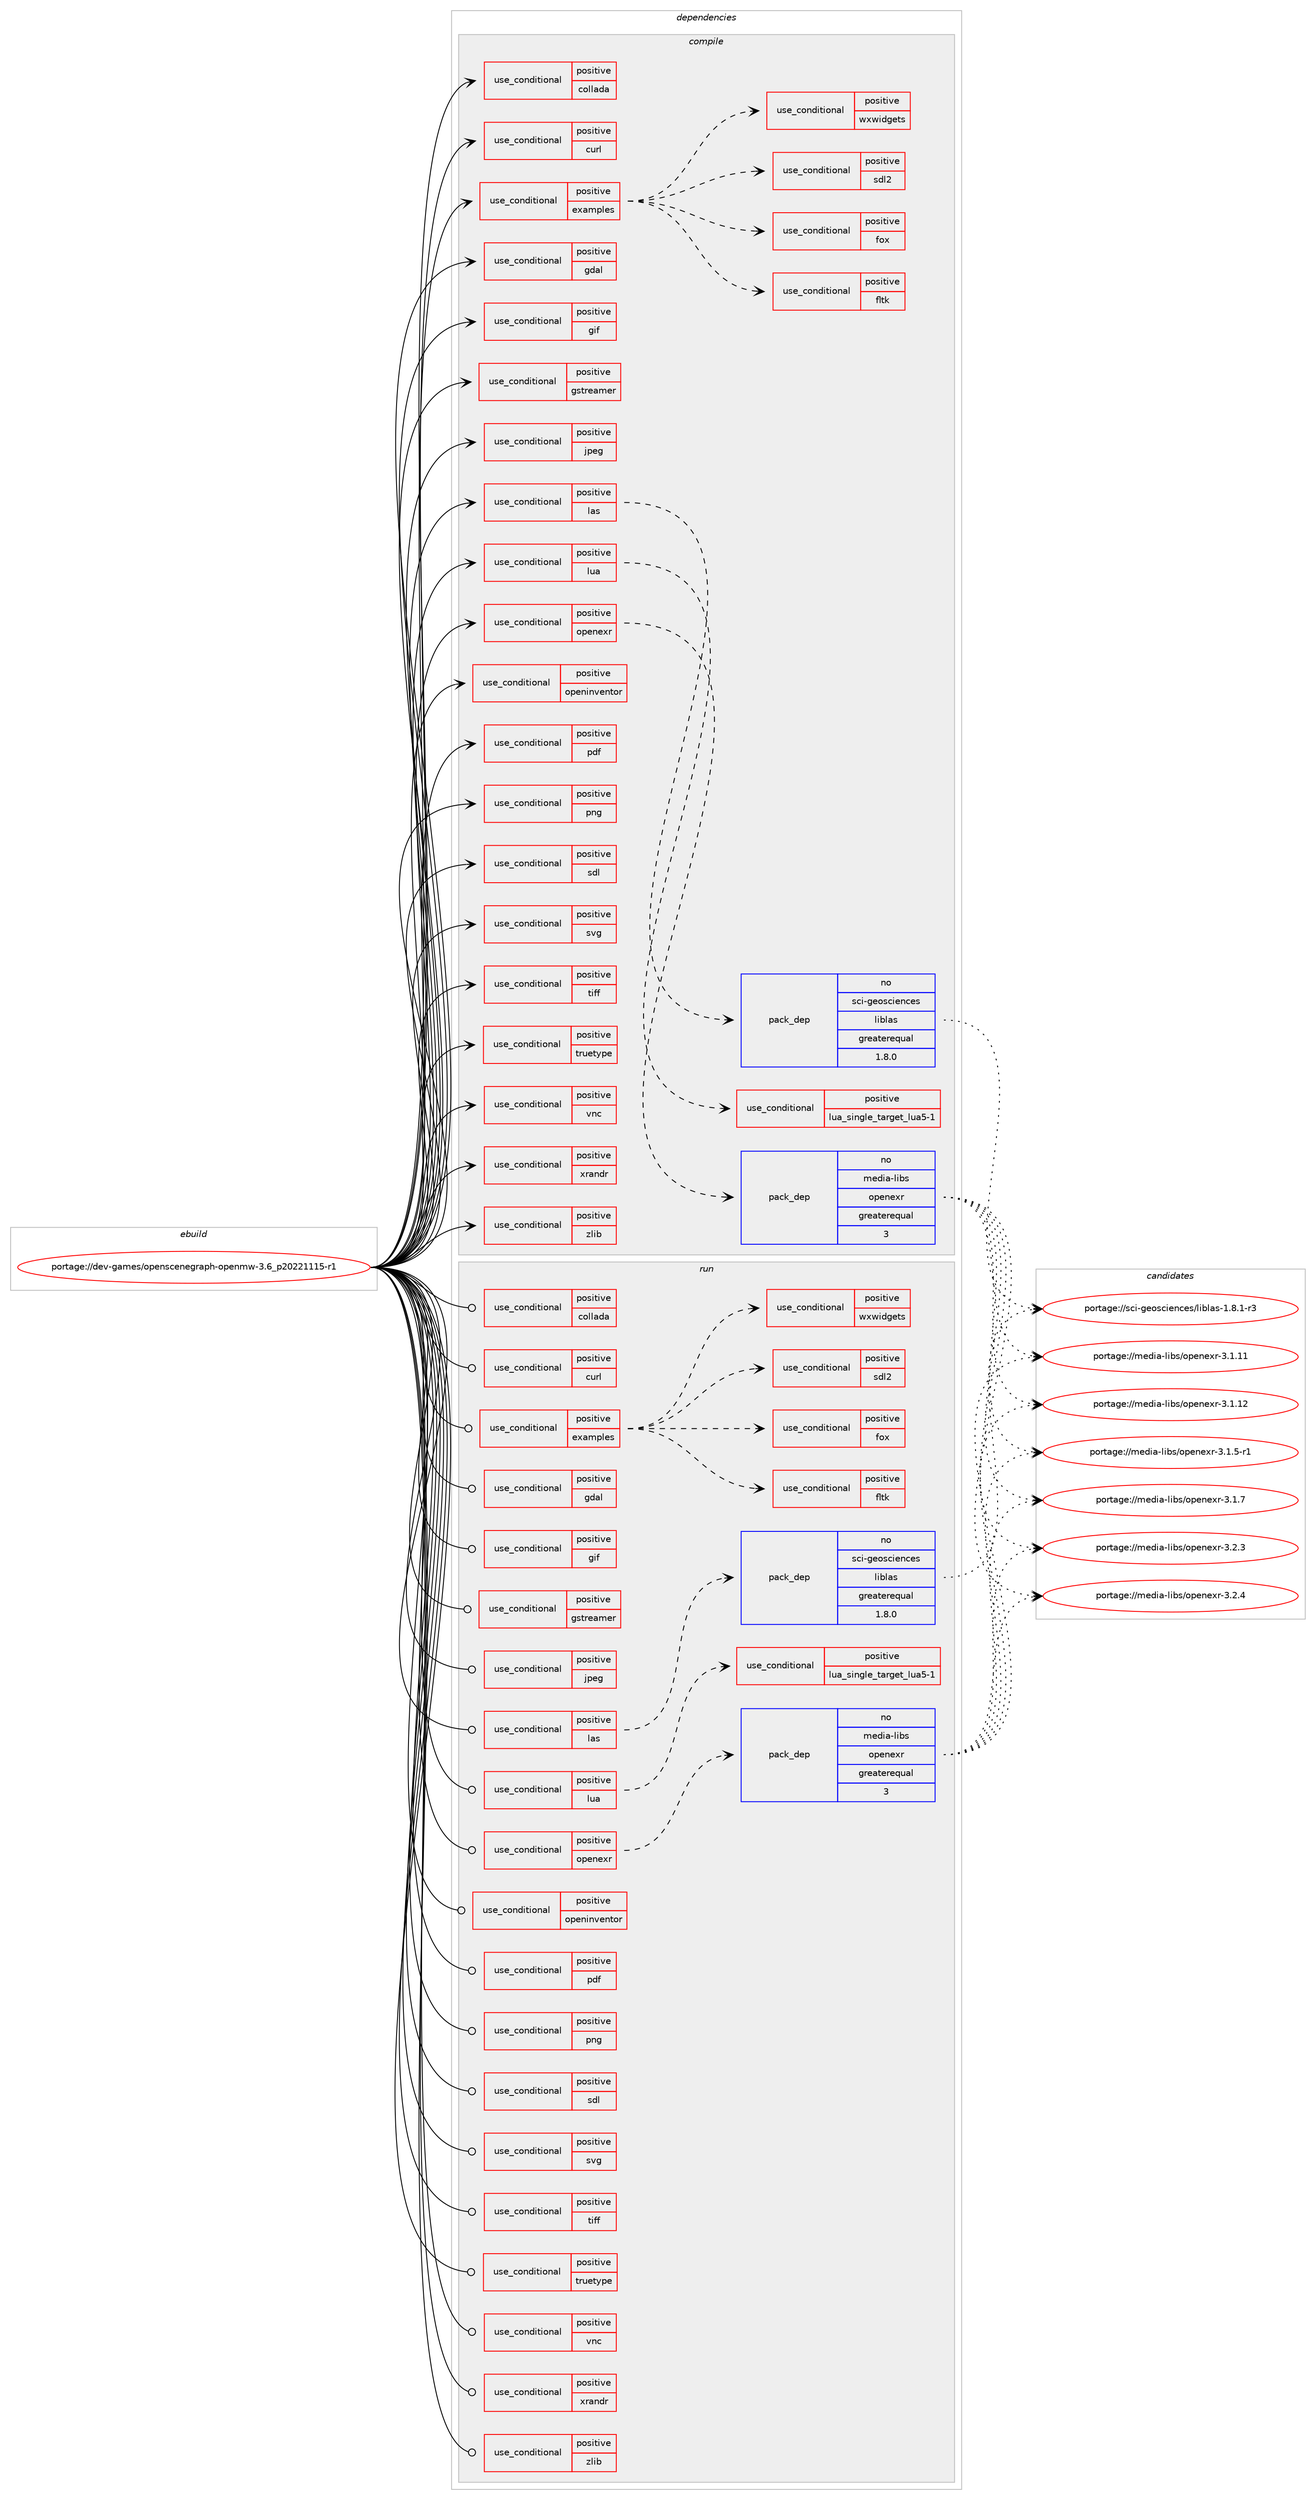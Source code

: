 digraph prolog {

# *************
# Graph options
# *************

newrank=true;
concentrate=true;
compound=true;
graph [rankdir=LR,fontname=Helvetica,fontsize=10,ranksep=1.5];#, ranksep=2.5, nodesep=0.2];
edge  [arrowhead=vee];
node  [fontname=Helvetica,fontsize=10];

# **********
# The ebuild
# **********

subgraph cluster_leftcol {
color=gray;
rank=same;
label=<<i>ebuild</i>>;
id [label="portage://dev-games/openscenegraph-openmw-3.6_p20221115-r1", color=red, width=4, href="../dev-games/openscenegraph-openmw-3.6_p20221115-r1.svg"];
}

# ****************
# The dependencies
# ****************

subgraph cluster_midcol {
color=gray;
label=<<i>dependencies</i>>;
subgraph cluster_compile {
fillcolor="#eeeeee";
style=filled;
label=<<i>compile</i>>;
subgraph cond19349 {
dependency34051 [label=<<TABLE BORDER="0" CELLBORDER="1" CELLSPACING="0" CELLPADDING="4"><TR><TD ROWSPAN="3" CELLPADDING="10">use_conditional</TD></TR><TR><TD>positive</TD></TR><TR><TD>collada</TD></TR></TABLE>>, shape=none, color=red];
# *** BEGIN UNKNOWN DEPENDENCY TYPE (TODO) ***
# dependency34051 -> package_dependency(portage://dev-games/openscenegraph-openmw-3.6_p20221115-r1,install,no,dev-libs,collada-dom,none,[,,],any_same_slot,[])
# *** END UNKNOWN DEPENDENCY TYPE (TODO) ***

}
id:e -> dependency34051:w [weight=20,style="solid",arrowhead="vee"];
subgraph cond19350 {
dependency34052 [label=<<TABLE BORDER="0" CELLBORDER="1" CELLSPACING="0" CELLPADDING="4"><TR><TD ROWSPAN="3" CELLPADDING="10">use_conditional</TD></TR><TR><TD>positive</TD></TR><TR><TD>curl</TD></TR></TABLE>>, shape=none, color=red];
# *** BEGIN UNKNOWN DEPENDENCY TYPE (TODO) ***
# dependency34052 -> package_dependency(portage://dev-games/openscenegraph-openmw-3.6_p20221115-r1,install,no,net-misc,curl,none,[,,],[],[])
# *** END UNKNOWN DEPENDENCY TYPE (TODO) ***

}
id:e -> dependency34052:w [weight=20,style="solid",arrowhead="vee"];
subgraph cond19351 {
dependency34053 [label=<<TABLE BORDER="0" CELLBORDER="1" CELLSPACING="0" CELLPADDING="4"><TR><TD ROWSPAN="3" CELLPADDING="10">use_conditional</TD></TR><TR><TD>positive</TD></TR><TR><TD>examples</TD></TR></TABLE>>, shape=none, color=red];
subgraph cond19352 {
dependency34054 [label=<<TABLE BORDER="0" CELLBORDER="1" CELLSPACING="0" CELLPADDING="4"><TR><TD ROWSPAN="3" CELLPADDING="10">use_conditional</TD></TR><TR><TD>positive</TD></TR><TR><TD>fltk</TD></TR></TABLE>>, shape=none, color=red];
# *** BEGIN UNKNOWN DEPENDENCY TYPE (TODO) ***
# dependency34054 -> package_dependency(portage://dev-games/openscenegraph-openmw-3.6_p20221115-r1,install,no,x11-libs,fltk,none,[,,],[slot(1)],[use(enable(opengl),none)])
# *** END UNKNOWN DEPENDENCY TYPE (TODO) ***

}
dependency34053:e -> dependency34054:w [weight=20,style="dashed",arrowhead="vee"];
subgraph cond19353 {
dependency34055 [label=<<TABLE BORDER="0" CELLBORDER="1" CELLSPACING="0" CELLPADDING="4"><TR><TD ROWSPAN="3" CELLPADDING="10">use_conditional</TD></TR><TR><TD>positive</TD></TR><TR><TD>fox</TD></TR></TABLE>>, shape=none, color=red];
# *** BEGIN UNKNOWN DEPENDENCY TYPE (TODO) ***
# dependency34055 -> package_dependency(portage://dev-games/openscenegraph-openmw-3.6_p20221115-r1,install,no,x11-libs,fox,none,[,,],[slot(1.6)],[use(enable(opengl),none)])
# *** END UNKNOWN DEPENDENCY TYPE (TODO) ***

}
dependency34053:e -> dependency34055:w [weight=20,style="dashed",arrowhead="vee"];
subgraph cond19354 {
dependency34056 [label=<<TABLE BORDER="0" CELLBORDER="1" CELLSPACING="0" CELLPADDING="4"><TR><TD ROWSPAN="3" CELLPADDING="10">use_conditional</TD></TR><TR><TD>positive</TD></TR><TR><TD>sdl2</TD></TR></TABLE>>, shape=none, color=red];
# *** BEGIN UNKNOWN DEPENDENCY TYPE (TODO) ***
# dependency34056 -> package_dependency(portage://dev-games/openscenegraph-openmw-3.6_p20221115-r1,install,no,media-libs,libsdl2,none,[,,],[],[])
# *** END UNKNOWN DEPENDENCY TYPE (TODO) ***

}
dependency34053:e -> dependency34056:w [weight=20,style="dashed",arrowhead="vee"];
subgraph cond19355 {
dependency34057 [label=<<TABLE BORDER="0" CELLBORDER="1" CELLSPACING="0" CELLPADDING="4"><TR><TD ROWSPAN="3" CELLPADDING="10">use_conditional</TD></TR><TR><TD>positive</TD></TR><TR><TD>wxwidgets</TD></TR></TABLE>>, shape=none, color=red];
# *** BEGIN UNKNOWN DEPENDENCY TYPE (TODO) ***
# dependency34057 -> package_dependency(portage://dev-games/openscenegraph-openmw-3.6_p20221115-r1,install,no,x11-libs,wxGTK,none,[,,],[slot(3.2-gtk3)],[use(enable(opengl),none),use(enable(X),none)])
# *** END UNKNOWN DEPENDENCY TYPE (TODO) ***

}
dependency34053:e -> dependency34057:w [weight=20,style="dashed",arrowhead="vee"];
}
id:e -> dependency34053:w [weight=20,style="solid",arrowhead="vee"];
subgraph cond19356 {
dependency34058 [label=<<TABLE BORDER="0" CELLBORDER="1" CELLSPACING="0" CELLPADDING="4"><TR><TD ROWSPAN="3" CELLPADDING="10">use_conditional</TD></TR><TR><TD>positive</TD></TR><TR><TD>gdal</TD></TR></TABLE>>, shape=none, color=red];
# *** BEGIN UNKNOWN DEPENDENCY TYPE (TODO) ***
# dependency34058 -> package_dependency(portage://dev-games/openscenegraph-openmw-3.6_p20221115-r1,install,no,sci-libs,gdal,none,[,,],any_same_slot,[])
# *** END UNKNOWN DEPENDENCY TYPE (TODO) ***

}
id:e -> dependency34058:w [weight=20,style="solid",arrowhead="vee"];
subgraph cond19357 {
dependency34059 [label=<<TABLE BORDER="0" CELLBORDER="1" CELLSPACING="0" CELLPADDING="4"><TR><TD ROWSPAN="3" CELLPADDING="10">use_conditional</TD></TR><TR><TD>positive</TD></TR><TR><TD>gif</TD></TR></TABLE>>, shape=none, color=red];
# *** BEGIN UNKNOWN DEPENDENCY TYPE (TODO) ***
# dependency34059 -> package_dependency(portage://dev-games/openscenegraph-openmw-3.6_p20221115-r1,install,no,media-libs,giflib,none,[,,],any_same_slot,[])
# *** END UNKNOWN DEPENDENCY TYPE (TODO) ***

}
id:e -> dependency34059:w [weight=20,style="solid",arrowhead="vee"];
subgraph cond19358 {
dependency34060 [label=<<TABLE BORDER="0" CELLBORDER="1" CELLSPACING="0" CELLPADDING="4"><TR><TD ROWSPAN="3" CELLPADDING="10">use_conditional</TD></TR><TR><TD>positive</TD></TR><TR><TD>gstreamer</TD></TR></TABLE>>, shape=none, color=red];
# *** BEGIN UNKNOWN DEPENDENCY TYPE (TODO) ***
# dependency34060 -> package_dependency(portage://dev-games/openscenegraph-openmw-3.6_p20221115-r1,install,no,media-libs,gstreamer,none,[,,],[slot(1.0)],[])
# *** END UNKNOWN DEPENDENCY TYPE (TODO) ***

# *** BEGIN UNKNOWN DEPENDENCY TYPE (TODO) ***
# dependency34060 -> package_dependency(portage://dev-games/openscenegraph-openmw-3.6_p20221115-r1,install,no,media-libs,gst-plugins-base,none,[,,],[slot(1.0)],[])
# *** END UNKNOWN DEPENDENCY TYPE (TODO) ***

}
id:e -> dependency34060:w [weight=20,style="solid",arrowhead="vee"];
subgraph cond19359 {
dependency34061 [label=<<TABLE BORDER="0" CELLBORDER="1" CELLSPACING="0" CELLPADDING="4"><TR><TD ROWSPAN="3" CELLPADDING="10">use_conditional</TD></TR><TR><TD>positive</TD></TR><TR><TD>jpeg</TD></TR></TABLE>>, shape=none, color=red];
# *** BEGIN UNKNOWN DEPENDENCY TYPE (TODO) ***
# dependency34061 -> package_dependency(portage://dev-games/openscenegraph-openmw-3.6_p20221115-r1,install,no,media-libs,libjpeg-turbo,none,[,,],any_same_slot,[])
# *** END UNKNOWN DEPENDENCY TYPE (TODO) ***

}
id:e -> dependency34061:w [weight=20,style="solid",arrowhead="vee"];
subgraph cond19360 {
dependency34062 [label=<<TABLE BORDER="0" CELLBORDER="1" CELLSPACING="0" CELLPADDING="4"><TR><TD ROWSPAN="3" CELLPADDING="10">use_conditional</TD></TR><TR><TD>positive</TD></TR><TR><TD>las</TD></TR></TABLE>>, shape=none, color=red];
subgraph pack13779 {
dependency34063 [label=<<TABLE BORDER="0" CELLBORDER="1" CELLSPACING="0" CELLPADDING="4" WIDTH="220"><TR><TD ROWSPAN="6" CELLPADDING="30">pack_dep</TD></TR><TR><TD WIDTH="110">no</TD></TR><TR><TD>sci-geosciences</TD></TR><TR><TD>liblas</TD></TR><TR><TD>greaterequal</TD></TR><TR><TD>1.8.0</TD></TR></TABLE>>, shape=none, color=blue];
}
dependency34062:e -> dependency34063:w [weight=20,style="dashed",arrowhead="vee"];
}
id:e -> dependency34062:w [weight=20,style="solid",arrowhead="vee"];
subgraph cond19361 {
dependency34064 [label=<<TABLE BORDER="0" CELLBORDER="1" CELLSPACING="0" CELLPADDING="4"><TR><TD ROWSPAN="3" CELLPADDING="10">use_conditional</TD></TR><TR><TD>positive</TD></TR><TR><TD>lua</TD></TR></TABLE>>, shape=none, color=red];
subgraph cond19362 {
dependency34065 [label=<<TABLE BORDER="0" CELLBORDER="1" CELLSPACING="0" CELLPADDING="4"><TR><TD ROWSPAN="3" CELLPADDING="10">use_conditional</TD></TR><TR><TD>positive</TD></TR><TR><TD>lua_single_target_lua5-1</TD></TR></TABLE>>, shape=none, color=red];
# *** BEGIN UNKNOWN DEPENDENCY TYPE (TODO) ***
# dependency34065 -> package_dependency(portage://dev-games/openscenegraph-openmw-3.6_p20221115-r1,install,no,dev-lang,lua,none,[,,],[slot(5.1)],[])
# *** END UNKNOWN DEPENDENCY TYPE (TODO) ***

}
dependency34064:e -> dependency34065:w [weight=20,style="dashed",arrowhead="vee"];
}
id:e -> dependency34064:w [weight=20,style="solid",arrowhead="vee"];
subgraph cond19363 {
dependency34066 [label=<<TABLE BORDER="0" CELLBORDER="1" CELLSPACING="0" CELLPADDING="4"><TR><TD ROWSPAN="3" CELLPADDING="10">use_conditional</TD></TR><TR><TD>positive</TD></TR><TR><TD>openexr</TD></TR></TABLE>>, shape=none, color=red];
# *** BEGIN UNKNOWN DEPENDENCY TYPE (TODO) ***
# dependency34066 -> package_dependency(portage://dev-games/openscenegraph-openmw-3.6_p20221115-r1,install,no,dev-libs,imath,none,[,,],any_same_slot,[])
# *** END UNKNOWN DEPENDENCY TYPE (TODO) ***

subgraph pack13780 {
dependency34067 [label=<<TABLE BORDER="0" CELLBORDER="1" CELLSPACING="0" CELLPADDING="4" WIDTH="220"><TR><TD ROWSPAN="6" CELLPADDING="30">pack_dep</TD></TR><TR><TD WIDTH="110">no</TD></TR><TR><TD>media-libs</TD></TR><TR><TD>openexr</TD></TR><TR><TD>greaterequal</TD></TR><TR><TD>3</TD></TR></TABLE>>, shape=none, color=blue];
}
dependency34066:e -> dependency34067:w [weight=20,style="dashed",arrowhead="vee"];
}
id:e -> dependency34066:w [weight=20,style="solid",arrowhead="vee"];
subgraph cond19364 {
dependency34068 [label=<<TABLE BORDER="0" CELLBORDER="1" CELLSPACING="0" CELLPADDING="4"><TR><TD ROWSPAN="3" CELLPADDING="10">use_conditional</TD></TR><TR><TD>positive</TD></TR><TR><TD>openinventor</TD></TR></TABLE>>, shape=none, color=red];
# *** BEGIN UNKNOWN DEPENDENCY TYPE (TODO) ***
# dependency34068 -> package_dependency(portage://dev-games/openscenegraph-openmw-3.6_p20221115-r1,install,no,media-libs,coin,none,[,,],[],[])
# *** END UNKNOWN DEPENDENCY TYPE (TODO) ***

}
id:e -> dependency34068:w [weight=20,style="solid",arrowhead="vee"];
subgraph cond19365 {
dependency34069 [label=<<TABLE BORDER="0" CELLBORDER="1" CELLSPACING="0" CELLPADDING="4"><TR><TD ROWSPAN="3" CELLPADDING="10">use_conditional</TD></TR><TR><TD>positive</TD></TR><TR><TD>pdf</TD></TR></TABLE>>, shape=none, color=red];
# *** BEGIN UNKNOWN DEPENDENCY TYPE (TODO) ***
# dependency34069 -> package_dependency(portage://dev-games/openscenegraph-openmw-3.6_p20221115-r1,install,no,app-text,poppler,none,[,,],any_same_slot,[use(enable(cairo),none)])
# *** END UNKNOWN DEPENDENCY TYPE (TODO) ***

}
id:e -> dependency34069:w [weight=20,style="solid",arrowhead="vee"];
subgraph cond19366 {
dependency34070 [label=<<TABLE BORDER="0" CELLBORDER="1" CELLSPACING="0" CELLPADDING="4"><TR><TD ROWSPAN="3" CELLPADDING="10">use_conditional</TD></TR><TR><TD>positive</TD></TR><TR><TD>png</TD></TR></TABLE>>, shape=none, color=red];
# *** BEGIN UNKNOWN DEPENDENCY TYPE (TODO) ***
# dependency34070 -> package_dependency(portage://dev-games/openscenegraph-openmw-3.6_p20221115-r1,install,no,media-libs,libpng,none,[,,],[slot(0),equal],[])
# *** END UNKNOWN DEPENDENCY TYPE (TODO) ***

}
id:e -> dependency34070:w [weight=20,style="solid",arrowhead="vee"];
subgraph cond19367 {
dependency34071 [label=<<TABLE BORDER="0" CELLBORDER="1" CELLSPACING="0" CELLPADDING="4"><TR><TD ROWSPAN="3" CELLPADDING="10">use_conditional</TD></TR><TR><TD>positive</TD></TR><TR><TD>sdl</TD></TR></TABLE>>, shape=none, color=red];
# *** BEGIN UNKNOWN DEPENDENCY TYPE (TODO) ***
# dependency34071 -> package_dependency(portage://dev-games/openscenegraph-openmw-3.6_p20221115-r1,install,no,media-libs,libsdl,none,[,,],[],[])
# *** END UNKNOWN DEPENDENCY TYPE (TODO) ***

}
id:e -> dependency34071:w [weight=20,style="solid",arrowhead="vee"];
subgraph cond19368 {
dependency34072 [label=<<TABLE BORDER="0" CELLBORDER="1" CELLSPACING="0" CELLPADDING="4"><TR><TD ROWSPAN="3" CELLPADDING="10">use_conditional</TD></TR><TR><TD>positive</TD></TR><TR><TD>svg</TD></TR></TABLE>>, shape=none, color=red];
# *** BEGIN UNKNOWN DEPENDENCY TYPE (TODO) ***
# dependency34072 -> package_dependency(portage://dev-games/openscenegraph-openmw-3.6_p20221115-r1,install,no,gnome-base,librsvg,none,[,,],[slot(2)],[])
# *** END UNKNOWN DEPENDENCY TYPE (TODO) ***

# *** BEGIN UNKNOWN DEPENDENCY TYPE (TODO) ***
# dependency34072 -> package_dependency(portage://dev-games/openscenegraph-openmw-3.6_p20221115-r1,install,no,x11-libs,cairo,none,[,,],[],[])
# *** END UNKNOWN DEPENDENCY TYPE (TODO) ***

}
id:e -> dependency34072:w [weight=20,style="solid",arrowhead="vee"];
subgraph cond19369 {
dependency34073 [label=<<TABLE BORDER="0" CELLBORDER="1" CELLSPACING="0" CELLPADDING="4"><TR><TD ROWSPAN="3" CELLPADDING="10">use_conditional</TD></TR><TR><TD>positive</TD></TR><TR><TD>tiff</TD></TR></TABLE>>, shape=none, color=red];
# *** BEGIN UNKNOWN DEPENDENCY TYPE (TODO) ***
# dependency34073 -> package_dependency(portage://dev-games/openscenegraph-openmw-3.6_p20221115-r1,install,no,media-libs,tiff,none,[,,],any_same_slot,[])
# *** END UNKNOWN DEPENDENCY TYPE (TODO) ***

}
id:e -> dependency34073:w [weight=20,style="solid",arrowhead="vee"];
subgraph cond19370 {
dependency34074 [label=<<TABLE BORDER="0" CELLBORDER="1" CELLSPACING="0" CELLPADDING="4"><TR><TD ROWSPAN="3" CELLPADDING="10">use_conditional</TD></TR><TR><TD>positive</TD></TR><TR><TD>truetype</TD></TR></TABLE>>, shape=none, color=red];
# *** BEGIN UNKNOWN DEPENDENCY TYPE (TODO) ***
# dependency34074 -> package_dependency(portage://dev-games/openscenegraph-openmw-3.6_p20221115-r1,install,no,media-libs,freetype,none,[,,],[slot(2)],[])
# *** END UNKNOWN DEPENDENCY TYPE (TODO) ***

}
id:e -> dependency34074:w [weight=20,style="solid",arrowhead="vee"];
subgraph cond19371 {
dependency34075 [label=<<TABLE BORDER="0" CELLBORDER="1" CELLSPACING="0" CELLPADDING="4"><TR><TD ROWSPAN="3" CELLPADDING="10">use_conditional</TD></TR><TR><TD>positive</TD></TR><TR><TD>vnc</TD></TR></TABLE>>, shape=none, color=red];
# *** BEGIN UNKNOWN DEPENDENCY TYPE (TODO) ***
# dependency34075 -> package_dependency(portage://dev-games/openscenegraph-openmw-3.6_p20221115-r1,install,no,net-libs,libvncserver,none,[,,],[],[])
# *** END UNKNOWN DEPENDENCY TYPE (TODO) ***

}
id:e -> dependency34075:w [weight=20,style="solid",arrowhead="vee"];
subgraph cond19372 {
dependency34076 [label=<<TABLE BORDER="0" CELLBORDER="1" CELLSPACING="0" CELLPADDING="4"><TR><TD ROWSPAN="3" CELLPADDING="10">use_conditional</TD></TR><TR><TD>positive</TD></TR><TR><TD>xrandr</TD></TR></TABLE>>, shape=none, color=red];
# *** BEGIN UNKNOWN DEPENDENCY TYPE (TODO) ***
# dependency34076 -> package_dependency(portage://dev-games/openscenegraph-openmw-3.6_p20221115-r1,install,no,x11-libs,libXrandr,none,[,,],[],[])
# *** END UNKNOWN DEPENDENCY TYPE (TODO) ***

}
id:e -> dependency34076:w [weight=20,style="solid",arrowhead="vee"];
subgraph cond19373 {
dependency34077 [label=<<TABLE BORDER="0" CELLBORDER="1" CELLSPACING="0" CELLPADDING="4"><TR><TD ROWSPAN="3" CELLPADDING="10">use_conditional</TD></TR><TR><TD>positive</TD></TR><TR><TD>zlib</TD></TR></TABLE>>, shape=none, color=red];
# *** BEGIN UNKNOWN DEPENDENCY TYPE (TODO) ***
# dependency34077 -> package_dependency(portage://dev-games/openscenegraph-openmw-3.6_p20221115-r1,install,no,sys-libs,zlib,none,[,,],[],[])
# *** END UNKNOWN DEPENDENCY TYPE (TODO) ***

}
id:e -> dependency34077:w [weight=20,style="solid",arrowhead="vee"];
# *** BEGIN UNKNOWN DEPENDENCY TYPE (TODO) ***
# id -> package_dependency(portage://dev-games/openscenegraph-openmw-3.6_p20221115-r1,install,no,dev-libs,glib,none,[,,],[slot(2)],[])
# *** END UNKNOWN DEPENDENCY TYPE (TODO) ***

# *** BEGIN UNKNOWN DEPENDENCY TYPE (TODO) ***
# id -> package_dependency(portage://dev-games/openscenegraph-openmw-3.6_p20221115-r1,install,no,media-libs,fontconfig,none,[,,],[],[])
# *** END UNKNOWN DEPENDENCY TYPE (TODO) ***

# *** BEGIN UNKNOWN DEPENDENCY TYPE (TODO) ***
# id -> package_dependency(portage://dev-games/openscenegraph-openmw-3.6_p20221115-r1,install,no,media-libs,mesa,none,[,,],[],[use(optenable(egl),positive)])
# *** END UNKNOWN DEPENDENCY TYPE (TODO) ***

# *** BEGIN UNKNOWN DEPENDENCY TYPE (TODO) ***
# id -> package_dependency(portage://dev-games/openscenegraph-openmw-3.6_p20221115-r1,install,no,virtual,glu,none,[,,],[],[])
# *** END UNKNOWN DEPENDENCY TYPE (TODO) ***

# *** BEGIN UNKNOWN DEPENDENCY TYPE (TODO) ***
# id -> package_dependency(portage://dev-games/openscenegraph-openmw-3.6_p20221115-r1,install,no,virtual,opengl,none,[,,],[],[])
# *** END UNKNOWN DEPENDENCY TYPE (TODO) ***

# *** BEGIN UNKNOWN DEPENDENCY TYPE (TODO) ***
# id -> package_dependency(portage://dev-games/openscenegraph-openmw-3.6_p20221115-r1,install,no,x11-base,xorg-proto,none,[,,],[],[])
# *** END UNKNOWN DEPENDENCY TYPE (TODO) ***

# *** BEGIN UNKNOWN DEPENDENCY TYPE (TODO) ***
# id -> package_dependency(portage://dev-games/openscenegraph-openmw-3.6_p20221115-r1,install,no,x11-libs,libSM,none,[,,],[],[])
# *** END UNKNOWN DEPENDENCY TYPE (TODO) ***

# *** BEGIN UNKNOWN DEPENDENCY TYPE (TODO) ***
# id -> package_dependency(portage://dev-games/openscenegraph-openmw-3.6_p20221115-r1,install,no,x11-libs,libXext,none,[,,],[],[])
# *** END UNKNOWN DEPENDENCY TYPE (TODO) ***

# *** BEGIN UNKNOWN DEPENDENCY TYPE (TODO) ***
# id -> package_dependency(portage://dev-games/openscenegraph-openmw-3.6_p20221115-r1,install,weak,dev-games,openscenegraph,none,[,,],[],[])
# *** END UNKNOWN DEPENDENCY TYPE (TODO) ***

}
subgraph cluster_compileandrun {
fillcolor="#eeeeee";
style=filled;
label=<<i>compile and run</i>>;
}
subgraph cluster_run {
fillcolor="#eeeeee";
style=filled;
label=<<i>run</i>>;
subgraph cond19374 {
dependency34078 [label=<<TABLE BORDER="0" CELLBORDER="1" CELLSPACING="0" CELLPADDING="4"><TR><TD ROWSPAN="3" CELLPADDING="10">use_conditional</TD></TR><TR><TD>positive</TD></TR><TR><TD>collada</TD></TR></TABLE>>, shape=none, color=red];
# *** BEGIN UNKNOWN DEPENDENCY TYPE (TODO) ***
# dependency34078 -> package_dependency(portage://dev-games/openscenegraph-openmw-3.6_p20221115-r1,run,no,dev-libs,collada-dom,none,[,,],any_same_slot,[])
# *** END UNKNOWN DEPENDENCY TYPE (TODO) ***

}
id:e -> dependency34078:w [weight=20,style="solid",arrowhead="odot"];
subgraph cond19375 {
dependency34079 [label=<<TABLE BORDER="0" CELLBORDER="1" CELLSPACING="0" CELLPADDING="4"><TR><TD ROWSPAN="3" CELLPADDING="10">use_conditional</TD></TR><TR><TD>positive</TD></TR><TR><TD>curl</TD></TR></TABLE>>, shape=none, color=red];
# *** BEGIN UNKNOWN DEPENDENCY TYPE (TODO) ***
# dependency34079 -> package_dependency(portage://dev-games/openscenegraph-openmw-3.6_p20221115-r1,run,no,net-misc,curl,none,[,,],[],[])
# *** END UNKNOWN DEPENDENCY TYPE (TODO) ***

}
id:e -> dependency34079:w [weight=20,style="solid",arrowhead="odot"];
subgraph cond19376 {
dependency34080 [label=<<TABLE BORDER="0" CELLBORDER="1" CELLSPACING="0" CELLPADDING="4"><TR><TD ROWSPAN="3" CELLPADDING="10">use_conditional</TD></TR><TR><TD>positive</TD></TR><TR><TD>examples</TD></TR></TABLE>>, shape=none, color=red];
subgraph cond19377 {
dependency34081 [label=<<TABLE BORDER="0" CELLBORDER="1" CELLSPACING="0" CELLPADDING="4"><TR><TD ROWSPAN="3" CELLPADDING="10">use_conditional</TD></TR><TR><TD>positive</TD></TR><TR><TD>fltk</TD></TR></TABLE>>, shape=none, color=red];
# *** BEGIN UNKNOWN DEPENDENCY TYPE (TODO) ***
# dependency34081 -> package_dependency(portage://dev-games/openscenegraph-openmw-3.6_p20221115-r1,run,no,x11-libs,fltk,none,[,,],[slot(1)],[use(enable(opengl),none)])
# *** END UNKNOWN DEPENDENCY TYPE (TODO) ***

}
dependency34080:e -> dependency34081:w [weight=20,style="dashed",arrowhead="vee"];
subgraph cond19378 {
dependency34082 [label=<<TABLE BORDER="0" CELLBORDER="1" CELLSPACING="0" CELLPADDING="4"><TR><TD ROWSPAN="3" CELLPADDING="10">use_conditional</TD></TR><TR><TD>positive</TD></TR><TR><TD>fox</TD></TR></TABLE>>, shape=none, color=red];
# *** BEGIN UNKNOWN DEPENDENCY TYPE (TODO) ***
# dependency34082 -> package_dependency(portage://dev-games/openscenegraph-openmw-3.6_p20221115-r1,run,no,x11-libs,fox,none,[,,],[slot(1.6)],[use(enable(opengl),none)])
# *** END UNKNOWN DEPENDENCY TYPE (TODO) ***

}
dependency34080:e -> dependency34082:w [weight=20,style="dashed",arrowhead="vee"];
subgraph cond19379 {
dependency34083 [label=<<TABLE BORDER="0" CELLBORDER="1" CELLSPACING="0" CELLPADDING="4"><TR><TD ROWSPAN="3" CELLPADDING="10">use_conditional</TD></TR><TR><TD>positive</TD></TR><TR><TD>sdl2</TD></TR></TABLE>>, shape=none, color=red];
# *** BEGIN UNKNOWN DEPENDENCY TYPE (TODO) ***
# dependency34083 -> package_dependency(portage://dev-games/openscenegraph-openmw-3.6_p20221115-r1,run,no,media-libs,libsdl2,none,[,,],[],[])
# *** END UNKNOWN DEPENDENCY TYPE (TODO) ***

}
dependency34080:e -> dependency34083:w [weight=20,style="dashed",arrowhead="vee"];
subgraph cond19380 {
dependency34084 [label=<<TABLE BORDER="0" CELLBORDER="1" CELLSPACING="0" CELLPADDING="4"><TR><TD ROWSPAN="3" CELLPADDING="10">use_conditional</TD></TR><TR><TD>positive</TD></TR><TR><TD>wxwidgets</TD></TR></TABLE>>, shape=none, color=red];
# *** BEGIN UNKNOWN DEPENDENCY TYPE (TODO) ***
# dependency34084 -> package_dependency(portage://dev-games/openscenegraph-openmw-3.6_p20221115-r1,run,no,x11-libs,wxGTK,none,[,,],[slot(3.2-gtk3)],[use(enable(opengl),none),use(enable(X),none)])
# *** END UNKNOWN DEPENDENCY TYPE (TODO) ***

}
dependency34080:e -> dependency34084:w [weight=20,style="dashed",arrowhead="vee"];
}
id:e -> dependency34080:w [weight=20,style="solid",arrowhead="odot"];
subgraph cond19381 {
dependency34085 [label=<<TABLE BORDER="0" CELLBORDER="1" CELLSPACING="0" CELLPADDING="4"><TR><TD ROWSPAN="3" CELLPADDING="10">use_conditional</TD></TR><TR><TD>positive</TD></TR><TR><TD>gdal</TD></TR></TABLE>>, shape=none, color=red];
# *** BEGIN UNKNOWN DEPENDENCY TYPE (TODO) ***
# dependency34085 -> package_dependency(portage://dev-games/openscenegraph-openmw-3.6_p20221115-r1,run,no,sci-libs,gdal,none,[,,],any_same_slot,[])
# *** END UNKNOWN DEPENDENCY TYPE (TODO) ***

}
id:e -> dependency34085:w [weight=20,style="solid",arrowhead="odot"];
subgraph cond19382 {
dependency34086 [label=<<TABLE BORDER="0" CELLBORDER="1" CELLSPACING="0" CELLPADDING="4"><TR><TD ROWSPAN="3" CELLPADDING="10">use_conditional</TD></TR><TR><TD>positive</TD></TR><TR><TD>gif</TD></TR></TABLE>>, shape=none, color=red];
# *** BEGIN UNKNOWN DEPENDENCY TYPE (TODO) ***
# dependency34086 -> package_dependency(portage://dev-games/openscenegraph-openmw-3.6_p20221115-r1,run,no,media-libs,giflib,none,[,,],any_same_slot,[])
# *** END UNKNOWN DEPENDENCY TYPE (TODO) ***

}
id:e -> dependency34086:w [weight=20,style="solid",arrowhead="odot"];
subgraph cond19383 {
dependency34087 [label=<<TABLE BORDER="0" CELLBORDER="1" CELLSPACING="0" CELLPADDING="4"><TR><TD ROWSPAN="3" CELLPADDING="10">use_conditional</TD></TR><TR><TD>positive</TD></TR><TR><TD>gstreamer</TD></TR></TABLE>>, shape=none, color=red];
# *** BEGIN UNKNOWN DEPENDENCY TYPE (TODO) ***
# dependency34087 -> package_dependency(portage://dev-games/openscenegraph-openmw-3.6_p20221115-r1,run,no,media-libs,gstreamer,none,[,,],[slot(1.0)],[])
# *** END UNKNOWN DEPENDENCY TYPE (TODO) ***

# *** BEGIN UNKNOWN DEPENDENCY TYPE (TODO) ***
# dependency34087 -> package_dependency(portage://dev-games/openscenegraph-openmw-3.6_p20221115-r1,run,no,media-libs,gst-plugins-base,none,[,,],[slot(1.0)],[])
# *** END UNKNOWN DEPENDENCY TYPE (TODO) ***

}
id:e -> dependency34087:w [weight=20,style="solid",arrowhead="odot"];
subgraph cond19384 {
dependency34088 [label=<<TABLE BORDER="0" CELLBORDER="1" CELLSPACING="0" CELLPADDING="4"><TR><TD ROWSPAN="3" CELLPADDING="10">use_conditional</TD></TR><TR><TD>positive</TD></TR><TR><TD>jpeg</TD></TR></TABLE>>, shape=none, color=red];
# *** BEGIN UNKNOWN DEPENDENCY TYPE (TODO) ***
# dependency34088 -> package_dependency(portage://dev-games/openscenegraph-openmw-3.6_p20221115-r1,run,no,media-libs,libjpeg-turbo,none,[,,],any_same_slot,[])
# *** END UNKNOWN DEPENDENCY TYPE (TODO) ***

}
id:e -> dependency34088:w [weight=20,style="solid",arrowhead="odot"];
subgraph cond19385 {
dependency34089 [label=<<TABLE BORDER="0" CELLBORDER="1" CELLSPACING="0" CELLPADDING="4"><TR><TD ROWSPAN="3" CELLPADDING="10">use_conditional</TD></TR><TR><TD>positive</TD></TR><TR><TD>las</TD></TR></TABLE>>, shape=none, color=red];
subgraph pack13781 {
dependency34090 [label=<<TABLE BORDER="0" CELLBORDER="1" CELLSPACING="0" CELLPADDING="4" WIDTH="220"><TR><TD ROWSPAN="6" CELLPADDING="30">pack_dep</TD></TR><TR><TD WIDTH="110">no</TD></TR><TR><TD>sci-geosciences</TD></TR><TR><TD>liblas</TD></TR><TR><TD>greaterequal</TD></TR><TR><TD>1.8.0</TD></TR></TABLE>>, shape=none, color=blue];
}
dependency34089:e -> dependency34090:w [weight=20,style="dashed",arrowhead="vee"];
}
id:e -> dependency34089:w [weight=20,style="solid",arrowhead="odot"];
subgraph cond19386 {
dependency34091 [label=<<TABLE BORDER="0" CELLBORDER="1" CELLSPACING="0" CELLPADDING="4"><TR><TD ROWSPAN="3" CELLPADDING="10">use_conditional</TD></TR><TR><TD>positive</TD></TR><TR><TD>lua</TD></TR></TABLE>>, shape=none, color=red];
subgraph cond19387 {
dependency34092 [label=<<TABLE BORDER="0" CELLBORDER="1" CELLSPACING="0" CELLPADDING="4"><TR><TD ROWSPAN="3" CELLPADDING="10">use_conditional</TD></TR><TR><TD>positive</TD></TR><TR><TD>lua_single_target_lua5-1</TD></TR></TABLE>>, shape=none, color=red];
# *** BEGIN UNKNOWN DEPENDENCY TYPE (TODO) ***
# dependency34092 -> package_dependency(portage://dev-games/openscenegraph-openmw-3.6_p20221115-r1,run,no,dev-lang,lua,none,[,,],[slot(5.1)],[])
# *** END UNKNOWN DEPENDENCY TYPE (TODO) ***

}
dependency34091:e -> dependency34092:w [weight=20,style="dashed",arrowhead="vee"];
}
id:e -> dependency34091:w [weight=20,style="solid",arrowhead="odot"];
subgraph cond19388 {
dependency34093 [label=<<TABLE BORDER="0" CELLBORDER="1" CELLSPACING="0" CELLPADDING="4"><TR><TD ROWSPAN="3" CELLPADDING="10">use_conditional</TD></TR><TR><TD>positive</TD></TR><TR><TD>openexr</TD></TR></TABLE>>, shape=none, color=red];
# *** BEGIN UNKNOWN DEPENDENCY TYPE (TODO) ***
# dependency34093 -> package_dependency(portage://dev-games/openscenegraph-openmw-3.6_p20221115-r1,run,no,dev-libs,imath,none,[,,],any_same_slot,[])
# *** END UNKNOWN DEPENDENCY TYPE (TODO) ***

subgraph pack13782 {
dependency34094 [label=<<TABLE BORDER="0" CELLBORDER="1" CELLSPACING="0" CELLPADDING="4" WIDTH="220"><TR><TD ROWSPAN="6" CELLPADDING="30">pack_dep</TD></TR><TR><TD WIDTH="110">no</TD></TR><TR><TD>media-libs</TD></TR><TR><TD>openexr</TD></TR><TR><TD>greaterequal</TD></TR><TR><TD>3</TD></TR></TABLE>>, shape=none, color=blue];
}
dependency34093:e -> dependency34094:w [weight=20,style="dashed",arrowhead="vee"];
}
id:e -> dependency34093:w [weight=20,style="solid",arrowhead="odot"];
subgraph cond19389 {
dependency34095 [label=<<TABLE BORDER="0" CELLBORDER="1" CELLSPACING="0" CELLPADDING="4"><TR><TD ROWSPAN="3" CELLPADDING="10">use_conditional</TD></TR><TR><TD>positive</TD></TR><TR><TD>openinventor</TD></TR></TABLE>>, shape=none, color=red];
# *** BEGIN UNKNOWN DEPENDENCY TYPE (TODO) ***
# dependency34095 -> package_dependency(portage://dev-games/openscenegraph-openmw-3.6_p20221115-r1,run,no,media-libs,coin,none,[,,],[],[])
# *** END UNKNOWN DEPENDENCY TYPE (TODO) ***

}
id:e -> dependency34095:w [weight=20,style="solid",arrowhead="odot"];
subgraph cond19390 {
dependency34096 [label=<<TABLE BORDER="0" CELLBORDER="1" CELLSPACING="0" CELLPADDING="4"><TR><TD ROWSPAN="3" CELLPADDING="10">use_conditional</TD></TR><TR><TD>positive</TD></TR><TR><TD>pdf</TD></TR></TABLE>>, shape=none, color=red];
# *** BEGIN UNKNOWN DEPENDENCY TYPE (TODO) ***
# dependency34096 -> package_dependency(portage://dev-games/openscenegraph-openmw-3.6_p20221115-r1,run,no,app-text,poppler,none,[,,],any_same_slot,[use(enable(cairo),none)])
# *** END UNKNOWN DEPENDENCY TYPE (TODO) ***

}
id:e -> dependency34096:w [weight=20,style="solid",arrowhead="odot"];
subgraph cond19391 {
dependency34097 [label=<<TABLE BORDER="0" CELLBORDER="1" CELLSPACING="0" CELLPADDING="4"><TR><TD ROWSPAN="3" CELLPADDING="10">use_conditional</TD></TR><TR><TD>positive</TD></TR><TR><TD>png</TD></TR></TABLE>>, shape=none, color=red];
# *** BEGIN UNKNOWN DEPENDENCY TYPE (TODO) ***
# dependency34097 -> package_dependency(portage://dev-games/openscenegraph-openmw-3.6_p20221115-r1,run,no,media-libs,libpng,none,[,,],[slot(0),equal],[])
# *** END UNKNOWN DEPENDENCY TYPE (TODO) ***

}
id:e -> dependency34097:w [weight=20,style="solid",arrowhead="odot"];
subgraph cond19392 {
dependency34098 [label=<<TABLE BORDER="0" CELLBORDER="1" CELLSPACING="0" CELLPADDING="4"><TR><TD ROWSPAN="3" CELLPADDING="10">use_conditional</TD></TR><TR><TD>positive</TD></TR><TR><TD>sdl</TD></TR></TABLE>>, shape=none, color=red];
# *** BEGIN UNKNOWN DEPENDENCY TYPE (TODO) ***
# dependency34098 -> package_dependency(portage://dev-games/openscenegraph-openmw-3.6_p20221115-r1,run,no,media-libs,libsdl,none,[,,],[],[])
# *** END UNKNOWN DEPENDENCY TYPE (TODO) ***

}
id:e -> dependency34098:w [weight=20,style="solid",arrowhead="odot"];
subgraph cond19393 {
dependency34099 [label=<<TABLE BORDER="0" CELLBORDER="1" CELLSPACING="0" CELLPADDING="4"><TR><TD ROWSPAN="3" CELLPADDING="10">use_conditional</TD></TR><TR><TD>positive</TD></TR><TR><TD>svg</TD></TR></TABLE>>, shape=none, color=red];
# *** BEGIN UNKNOWN DEPENDENCY TYPE (TODO) ***
# dependency34099 -> package_dependency(portage://dev-games/openscenegraph-openmw-3.6_p20221115-r1,run,no,gnome-base,librsvg,none,[,,],[slot(2)],[])
# *** END UNKNOWN DEPENDENCY TYPE (TODO) ***

# *** BEGIN UNKNOWN DEPENDENCY TYPE (TODO) ***
# dependency34099 -> package_dependency(portage://dev-games/openscenegraph-openmw-3.6_p20221115-r1,run,no,x11-libs,cairo,none,[,,],[],[])
# *** END UNKNOWN DEPENDENCY TYPE (TODO) ***

}
id:e -> dependency34099:w [weight=20,style="solid",arrowhead="odot"];
subgraph cond19394 {
dependency34100 [label=<<TABLE BORDER="0" CELLBORDER="1" CELLSPACING="0" CELLPADDING="4"><TR><TD ROWSPAN="3" CELLPADDING="10">use_conditional</TD></TR><TR><TD>positive</TD></TR><TR><TD>tiff</TD></TR></TABLE>>, shape=none, color=red];
# *** BEGIN UNKNOWN DEPENDENCY TYPE (TODO) ***
# dependency34100 -> package_dependency(portage://dev-games/openscenegraph-openmw-3.6_p20221115-r1,run,no,media-libs,tiff,none,[,,],any_same_slot,[])
# *** END UNKNOWN DEPENDENCY TYPE (TODO) ***

}
id:e -> dependency34100:w [weight=20,style="solid",arrowhead="odot"];
subgraph cond19395 {
dependency34101 [label=<<TABLE BORDER="0" CELLBORDER="1" CELLSPACING="0" CELLPADDING="4"><TR><TD ROWSPAN="3" CELLPADDING="10">use_conditional</TD></TR><TR><TD>positive</TD></TR><TR><TD>truetype</TD></TR></TABLE>>, shape=none, color=red];
# *** BEGIN UNKNOWN DEPENDENCY TYPE (TODO) ***
# dependency34101 -> package_dependency(portage://dev-games/openscenegraph-openmw-3.6_p20221115-r1,run,no,media-libs,freetype,none,[,,],[slot(2)],[])
# *** END UNKNOWN DEPENDENCY TYPE (TODO) ***

}
id:e -> dependency34101:w [weight=20,style="solid",arrowhead="odot"];
subgraph cond19396 {
dependency34102 [label=<<TABLE BORDER="0" CELLBORDER="1" CELLSPACING="0" CELLPADDING="4"><TR><TD ROWSPAN="3" CELLPADDING="10">use_conditional</TD></TR><TR><TD>positive</TD></TR><TR><TD>vnc</TD></TR></TABLE>>, shape=none, color=red];
# *** BEGIN UNKNOWN DEPENDENCY TYPE (TODO) ***
# dependency34102 -> package_dependency(portage://dev-games/openscenegraph-openmw-3.6_p20221115-r1,run,no,net-libs,libvncserver,none,[,,],[],[])
# *** END UNKNOWN DEPENDENCY TYPE (TODO) ***

}
id:e -> dependency34102:w [weight=20,style="solid",arrowhead="odot"];
subgraph cond19397 {
dependency34103 [label=<<TABLE BORDER="0" CELLBORDER="1" CELLSPACING="0" CELLPADDING="4"><TR><TD ROWSPAN="3" CELLPADDING="10">use_conditional</TD></TR><TR><TD>positive</TD></TR><TR><TD>xrandr</TD></TR></TABLE>>, shape=none, color=red];
# *** BEGIN UNKNOWN DEPENDENCY TYPE (TODO) ***
# dependency34103 -> package_dependency(portage://dev-games/openscenegraph-openmw-3.6_p20221115-r1,run,no,x11-libs,libXrandr,none,[,,],[],[])
# *** END UNKNOWN DEPENDENCY TYPE (TODO) ***

}
id:e -> dependency34103:w [weight=20,style="solid",arrowhead="odot"];
subgraph cond19398 {
dependency34104 [label=<<TABLE BORDER="0" CELLBORDER="1" CELLSPACING="0" CELLPADDING="4"><TR><TD ROWSPAN="3" CELLPADDING="10">use_conditional</TD></TR><TR><TD>positive</TD></TR><TR><TD>zlib</TD></TR></TABLE>>, shape=none, color=red];
# *** BEGIN UNKNOWN DEPENDENCY TYPE (TODO) ***
# dependency34104 -> package_dependency(portage://dev-games/openscenegraph-openmw-3.6_p20221115-r1,run,no,sys-libs,zlib,none,[,,],[],[])
# *** END UNKNOWN DEPENDENCY TYPE (TODO) ***

}
id:e -> dependency34104:w [weight=20,style="solid",arrowhead="odot"];
# *** BEGIN UNKNOWN DEPENDENCY TYPE (TODO) ***
# id -> package_dependency(portage://dev-games/openscenegraph-openmw-3.6_p20221115-r1,run,no,dev-libs,glib,none,[,,],[slot(2)],[])
# *** END UNKNOWN DEPENDENCY TYPE (TODO) ***

# *** BEGIN UNKNOWN DEPENDENCY TYPE (TODO) ***
# id -> package_dependency(portage://dev-games/openscenegraph-openmw-3.6_p20221115-r1,run,no,media-libs,fontconfig,none,[,,],[],[])
# *** END UNKNOWN DEPENDENCY TYPE (TODO) ***

# *** BEGIN UNKNOWN DEPENDENCY TYPE (TODO) ***
# id -> package_dependency(portage://dev-games/openscenegraph-openmw-3.6_p20221115-r1,run,no,media-libs,mesa,none,[,,],[],[use(optenable(egl),positive)])
# *** END UNKNOWN DEPENDENCY TYPE (TODO) ***

# *** BEGIN UNKNOWN DEPENDENCY TYPE (TODO) ***
# id -> package_dependency(portage://dev-games/openscenegraph-openmw-3.6_p20221115-r1,run,no,virtual,glu,none,[,,],[],[])
# *** END UNKNOWN DEPENDENCY TYPE (TODO) ***

# *** BEGIN UNKNOWN DEPENDENCY TYPE (TODO) ***
# id -> package_dependency(portage://dev-games/openscenegraph-openmw-3.6_p20221115-r1,run,no,virtual,opengl,none,[,,],[],[])
# *** END UNKNOWN DEPENDENCY TYPE (TODO) ***

# *** BEGIN UNKNOWN DEPENDENCY TYPE (TODO) ***
# id -> package_dependency(portage://dev-games/openscenegraph-openmw-3.6_p20221115-r1,run,no,x11-libs,libSM,none,[,,],[],[])
# *** END UNKNOWN DEPENDENCY TYPE (TODO) ***

# *** BEGIN UNKNOWN DEPENDENCY TYPE (TODO) ***
# id -> package_dependency(portage://dev-games/openscenegraph-openmw-3.6_p20221115-r1,run,no,x11-libs,libXext,none,[,,],[],[])
# *** END UNKNOWN DEPENDENCY TYPE (TODO) ***

# *** BEGIN UNKNOWN DEPENDENCY TYPE (TODO) ***
# id -> package_dependency(portage://dev-games/openscenegraph-openmw-3.6_p20221115-r1,run,weak,dev-games,openscenegraph,none,[,,],[],[])
# *** END UNKNOWN DEPENDENCY TYPE (TODO) ***

}
}

# **************
# The candidates
# **************

subgraph cluster_choices {
rank=same;
color=gray;
label=<<i>candidates</i>>;

subgraph choice13779 {
color=black;
nodesep=1;
choice115991054510310111111599105101110991011154710810598108971154549465646494511451 [label="portage://sci-geosciences/liblas-1.8.1-r3", color=red, width=4,href="../sci-geosciences/liblas-1.8.1-r3.svg"];
dependency34063:e -> choice115991054510310111111599105101110991011154710810598108971154549465646494511451:w [style=dotted,weight="100"];
}
subgraph choice13780 {
color=black;
nodesep=1;
choice1091011001059745108105981154711111210111010112011445514649464949 [label="portage://media-libs/openexr-3.1.11", color=red, width=4,href="../media-libs/openexr-3.1.11.svg"];
choice1091011001059745108105981154711111210111010112011445514649464950 [label="portage://media-libs/openexr-3.1.12", color=red, width=4,href="../media-libs/openexr-3.1.12.svg"];
choice109101100105974510810598115471111121011101011201144551464946534511449 [label="portage://media-libs/openexr-3.1.5-r1", color=red, width=4,href="../media-libs/openexr-3.1.5-r1.svg"];
choice10910110010597451081059811547111112101110101120114455146494655 [label="portage://media-libs/openexr-3.1.7", color=red, width=4,href="../media-libs/openexr-3.1.7.svg"];
choice10910110010597451081059811547111112101110101120114455146504651 [label="portage://media-libs/openexr-3.2.3", color=red, width=4,href="../media-libs/openexr-3.2.3.svg"];
choice10910110010597451081059811547111112101110101120114455146504652 [label="portage://media-libs/openexr-3.2.4", color=red, width=4,href="../media-libs/openexr-3.2.4.svg"];
dependency34067:e -> choice1091011001059745108105981154711111210111010112011445514649464949:w [style=dotted,weight="100"];
dependency34067:e -> choice1091011001059745108105981154711111210111010112011445514649464950:w [style=dotted,weight="100"];
dependency34067:e -> choice109101100105974510810598115471111121011101011201144551464946534511449:w [style=dotted,weight="100"];
dependency34067:e -> choice10910110010597451081059811547111112101110101120114455146494655:w [style=dotted,weight="100"];
dependency34067:e -> choice10910110010597451081059811547111112101110101120114455146504651:w [style=dotted,weight="100"];
dependency34067:e -> choice10910110010597451081059811547111112101110101120114455146504652:w [style=dotted,weight="100"];
}
subgraph choice13781 {
color=black;
nodesep=1;
choice115991054510310111111599105101110991011154710810598108971154549465646494511451 [label="portage://sci-geosciences/liblas-1.8.1-r3", color=red, width=4,href="../sci-geosciences/liblas-1.8.1-r3.svg"];
dependency34090:e -> choice115991054510310111111599105101110991011154710810598108971154549465646494511451:w [style=dotted,weight="100"];
}
subgraph choice13782 {
color=black;
nodesep=1;
choice1091011001059745108105981154711111210111010112011445514649464949 [label="portage://media-libs/openexr-3.1.11", color=red, width=4,href="../media-libs/openexr-3.1.11.svg"];
choice1091011001059745108105981154711111210111010112011445514649464950 [label="portage://media-libs/openexr-3.1.12", color=red, width=4,href="../media-libs/openexr-3.1.12.svg"];
choice109101100105974510810598115471111121011101011201144551464946534511449 [label="portage://media-libs/openexr-3.1.5-r1", color=red, width=4,href="../media-libs/openexr-3.1.5-r1.svg"];
choice10910110010597451081059811547111112101110101120114455146494655 [label="portage://media-libs/openexr-3.1.7", color=red, width=4,href="../media-libs/openexr-3.1.7.svg"];
choice10910110010597451081059811547111112101110101120114455146504651 [label="portage://media-libs/openexr-3.2.3", color=red, width=4,href="../media-libs/openexr-3.2.3.svg"];
choice10910110010597451081059811547111112101110101120114455146504652 [label="portage://media-libs/openexr-3.2.4", color=red, width=4,href="../media-libs/openexr-3.2.4.svg"];
dependency34094:e -> choice1091011001059745108105981154711111210111010112011445514649464949:w [style=dotted,weight="100"];
dependency34094:e -> choice1091011001059745108105981154711111210111010112011445514649464950:w [style=dotted,weight="100"];
dependency34094:e -> choice109101100105974510810598115471111121011101011201144551464946534511449:w [style=dotted,weight="100"];
dependency34094:e -> choice10910110010597451081059811547111112101110101120114455146494655:w [style=dotted,weight="100"];
dependency34094:e -> choice10910110010597451081059811547111112101110101120114455146504651:w [style=dotted,weight="100"];
dependency34094:e -> choice10910110010597451081059811547111112101110101120114455146504652:w [style=dotted,weight="100"];
}
}

}
